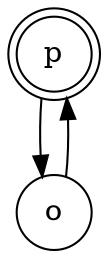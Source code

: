 digraph {   
    node [shape = doublecircle, color = black] p ;
    node [shape = circle];
    node [color= black];
    p -> o -> p;	
}
